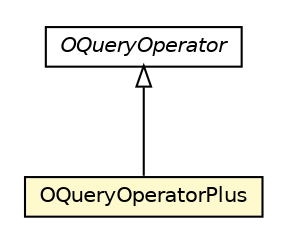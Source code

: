 #!/usr/local/bin/dot
#
# Class diagram 
# Generated by UMLGraph version R5_6-24-gf6e263 (http://www.umlgraph.org/)
#

digraph G {
	edge [fontname="Helvetica",fontsize=10,labelfontname="Helvetica",labelfontsize=10];
	node [fontname="Helvetica",fontsize=10,shape=plaintext];
	nodesep=0.25;
	ranksep=0.5;
	// com.orientechnologies.orient.core.sql.operator.OQueryOperator
	c2923216 [label=<<table title="com.orientechnologies.orient.core.sql.operator.OQueryOperator" border="0" cellborder="1" cellspacing="0" cellpadding="2" port="p" href="../OQueryOperator.html">
		<tr><td><table border="0" cellspacing="0" cellpadding="1">
<tr><td align="center" balign="center"><font face="Helvetica-Oblique"> OQueryOperator </font></td></tr>
		</table></td></tr>
		</table>>, URL="../OQueryOperator.html", fontname="Helvetica", fontcolor="black", fontsize=10.0];
	// com.orientechnologies.orient.core.sql.operator.math.OQueryOperatorPlus
	c2923233 [label=<<table title="com.orientechnologies.orient.core.sql.operator.math.OQueryOperatorPlus" border="0" cellborder="1" cellspacing="0" cellpadding="2" port="p" bgcolor="lemonChiffon" href="./OQueryOperatorPlus.html">
		<tr><td><table border="0" cellspacing="0" cellpadding="1">
<tr><td align="center" balign="center"> OQueryOperatorPlus </td></tr>
		</table></td></tr>
		</table>>, URL="./OQueryOperatorPlus.html", fontname="Helvetica", fontcolor="black", fontsize=10.0];
	//com.orientechnologies.orient.core.sql.operator.math.OQueryOperatorPlus extends com.orientechnologies.orient.core.sql.operator.OQueryOperator
	c2923216:p -> c2923233:p [dir=back,arrowtail=empty];
}

